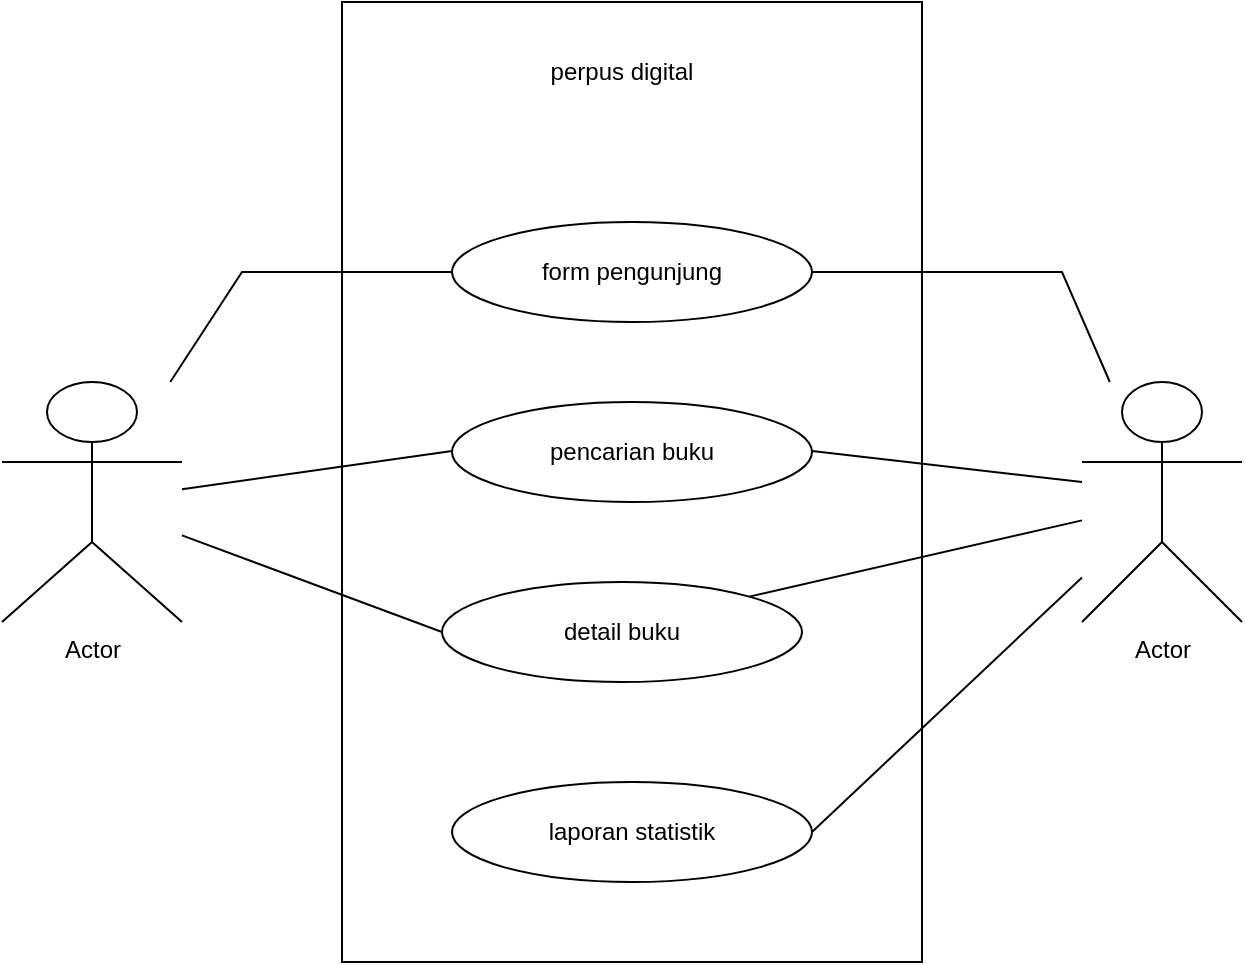 <mxfile version="23.1.5" type="github">
  <diagram name="Halaman-1" id="Id7aYymyJwdSjjtjtnoR">
    <mxGraphModel dx="1434" dy="772" grid="1" gridSize="10" guides="1" tooltips="1" connect="1" arrows="1" fold="1" page="1" pageScale="1" pageWidth="827" pageHeight="1169" math="0" shadow="0">
      <root>
        <mxCell id="0" />
        <mxCell id="1" parent="0" />
        <mxCell id="ikIOj-kjF5WCEU8WPZtt-3" value="" style="rounded=0;whiteSpace=wrap;html=1;" vertex="1" parent="1">
          <mxGeometry x="300" y="140" width="290" height="480" as="geometry" />
        </mxCell>
        <mxCell id="ikIOj-kjF5WCEU8WPZtt-4" value="Actor" style="shape=umlActor;verticalLabelPosition=bottom;verticalAlign=top;html=1;outlineConnect=0;" vertex="1" parent="1">
          <mxGeometry x="130" y="330" width="90" height="120" as="geometry" />
        </mxCell>
        <mxCell id="ikIOj-kjF5WCEU8WPZtt-6" value="form pengunjung" style="ellipse;whiteSpace=wrap;html=1;" vertex="1" parent="1">
          <mxGeometry x="355" y="250" width="180" height="50" as="geometry" />
        </mxCell>
        <mxCell id="ikIOj-kjF5WCEU8WPZtt-7" value="pencarian buku" style="ellipse;whiteSpace=wrap;html=1;" vertex="1" parent="1">
          <mxGeometry x="355" y="340" width="180" height="50" as="geometry" />
        </mxCell>
        <mxCell id="ikIOj-kjF5WCEU8WPZtt-8" value="detail buku" style="ellipse;whiteSpace=wrap;html=1;" vertex="1" parent="1">
          <mxGeometry x="350" y="430" width="180" height="50" as="geometry" />
        </mxCell>
        <mxCell id="ikIOj-kjF5WCEU8WPZtt-9" value="laporan statistik" style="ellipse;whiteSpace=wrap;html=1;" vertex="1" parent="1">
          <mxGeometry x="355" y="530" width="180" height="50" as="geometry" />
        </mxCell>
        <mxCell id="ikIOj-kjF5WCEU8WPZtt-10" value="perpus digital" style="text;html=1;align=center;verticalAlign=middle;whiteSpace=wrap;rounded=0;" vertex="1" parent="1">
          <mxGeometry x="360" y="160" width="160" height="30" as="geometry" />
        </mxCell>
        <mxCell id="ikIOj-kjF5WCEU8WPZtt-12" value="Actor" style="shape=umlActor;verticalLabelPosition=bottom;verticalAlign=top;html=1;outlineConnect=0;" vertex="1" parent="1">
          <mxGeometry x="670" y="330" width="80" height="120" as="geometry" />
        </mxCell>
        <mxCell id="ikIOj-kjF5WCEU8WPZtt-13" value="" style="endArrow=none;html=1;rounded=0;entryX=0;entryY=0.5;entryDx=0;entryDy=0;" edge="1" parent="1" source="ikIOj-kjF5WCEU8WPZtt-4" target="ikIOj-kjF5WCEU8WPZtt-6">
          <mxGeometry width="50" height="50" relative="1" as="geometry">
            <mxPoint x="220" y="340" as="sourcePoint" />
            <mxPoint x="440" y="370" as="targetPoint" />
            <Array as="points">
              <mxPoint x="250" y="275" />
            </Array>
          </mxGeometry>
        </mxCell>
        <mxCell id="ikIOj-kjF5WCEU8WPZtt-15" value="" style="endArrow=none;html=1;rounded=0;entryX=0.011;entryY=0.68;entryDx=0;entryDy=0;entryPerimeter=0;" edge="1" parent="1" source="ikIOj-kjF5WCEU8WPZtt-4">
          <mxGeometry width="50" height="50" relative="1" as="geometry">
            <mxPoint x="228.02" y="364.5" as="sourcePoint" />
            <mxPoint x="355" y="364.5" as="targetPoint" />
            <Array as="points" />
          </mxGeometry>
        </mxCell>
        <mxCell id="ikIOj-kjF5WCEU8WPZtt-16" value="" style="endArrow=none;html=1;rounded=0;entryX=1;entryY=0.5;entryDx=0;entryDy=0;" edge="1" parent="1" source="ikIOj-kjF5WCEU8WPZtt-12" target="ikIOj-kjF5WCEU8WPZtt-6">
          <mxGeometry width="50" height="50" relative="1" as="geometry">
            <mxPoint x="670" y="340" as="sourcePoint" />
            <mxPoint x="440" y="370" as="targetPoint" />
            <Array as="points">
              <mxPoint x="660" y="275" />
            </Array>
          </mxGeometry>
        </mxCell>
        <mxCell id="ikIOj-kjF5WCEU8WPZtt-17" value="" style="endArrow=none;html=1;rounded=0;" edge="1" parent="1">
          <mxGeometry width="50" height="50" relative="1" as="geometry">
            <mxPoint x="535" y="364.5" as="sourcePoint" />
            <mxPoint x="670" y="380" as="targetPoint" />
          </mxGeometry>
        </mxCell>
        <mxCell id="ikIOj-kjF5WCEU8WPZtt-18" value="" style="endArrow=none;html=1;rounded=0;exitX=0;exitY=0.5;exitDx=0;exitDy=0;" edge="1" parent="1" source="ikIOj-kjF5WCEU8WPZtt-8" target="ikIOj-kjF5WCEU8WPZtt-4">
          <mxGeometry width="50" height="50" relative="1" as="geometry">
            <mxPoint x="390" y="420" as="sourcePoint" />
            <mxPoint x="440" y="370" as="targetPoint" />
          </mxGeometry>
        </mxCell>
        <mxCell id="ikIOj-kjF5WCEU8WPZtt-19" value="" style="endArrow=none;html=1;rounded=0;exitX=1;exitY=0;exitDx=0;exitDy=0;" edge="1" parent="1" source="ikIOj-kjF5WCEU8WPZtt-8" target="ikIOj-kjF5WCEU8WPZtt-12">
          <mxGeometry width="50" height="50" relative="1" as="geometry">
            <mxPoint x="390" y="420" as="sourcePoint" />
            <mxPoint x="440" y="370" as="targetPoint" />
          </mxGeometry>
        </mxCell>
        <mxCell id="ikIOj-kjF5WCEU8WPZtt-20" value="" style="endArrow=none;html=1;rounded=0;exitX=1;exitY=0.5;exitDx=0;exitDy=0;" edge="1" parent="1" source="ikIOj-kjF5WCEU8WPZtt-9" target="ikIOj-kjF5WCEU8WPZtt-12">
          <mxGeometry width="50" height="50" relative="1" as="geometry">
            <mxPoint x="390" y="420" as="sourcePoint" />
            <mxPoint x="440" y="370" as="targetPoint" />
          </mxGeometry>
        </mxCell>
      </root>
    </mxGraphModel>
  </diagram>
</mxfile>
